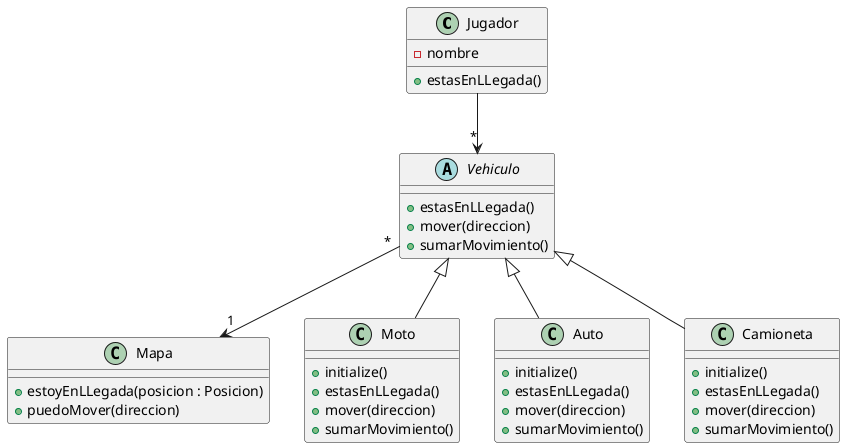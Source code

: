 @startuml
class Jugador {
        -nombre
        +estasEnLLegada()
}

Abstract class Vehiculo {
        +estasEnLLegada()
        +mover(direccion)
        +sumarMovimiento()
}

class Mapa {
        +estoyEnLLegada(posicion : Posicion)
        +puedoMover(direccion)
}

class Moto {
        + initialize()
        +estasEnLLegada()
        +mover(direccion)
        +sumarMovimiento()
}

class Auto {
        + initialize()
        +estasEnLLegada()
        +mover(direccion)
        +sumarMovimiento()
}

class Camioneta {
        + initialize()
        +estasEnLLegada()
        +mover(direccion)
        +sumarMovimiento()
}

Vehiculo <|-- Moto
Vehiculo <|-- Auto
Vehiculo <|-- Camioneta
Jugador --> "*" Vehiculo
Vehiculo "*" --> "1" Mapa

@enduml
